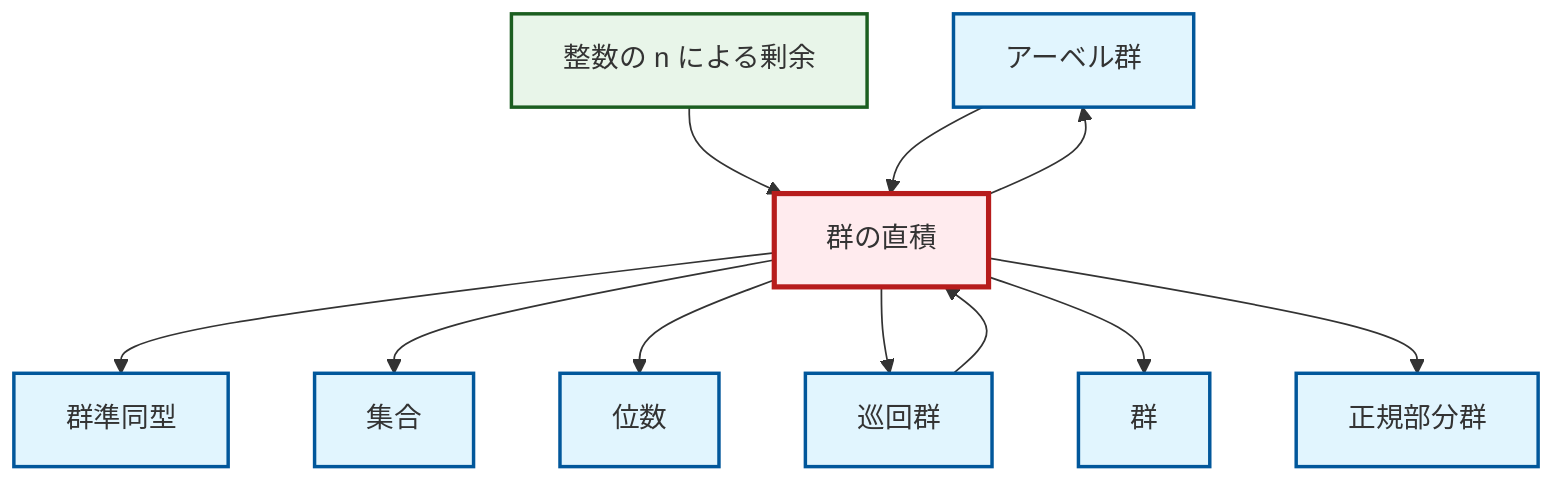 graph TD
    classDef definition fill:#e1f5fe,stroke:#01579b,stroke-width:2px
    classDef theorem fill:#f3e5f5,stroke:#4a148c,stroke-width:2px
    classDef axiom fill:#fff3e0,stroke:#e65100,stroke-width:2px
    classDef example fill:#e8f5e9,stroke:#1b5e20,stroke-width:2px
    classDef current fill:#ffebee,stroke:#b71c1c,stroke-width:3px
    def-abelian-group["アーベル群"]:::definition
    def-homomorphism["群準同型"]:::definition
    def-order["位数"]:::definition
    ex-quotient-integers-mod-n["整数の n による剰余"]:::example
    def-direct-product["群の直積"]:::definition
    def-normal-subgroup["正規部分群"]:::definition
    def-set["集合"]:::definition
    def-cyclic-group["巡回群"]:::definition
    def-group["群"]:::definition
    ex-quotient-integers-mod-n --> def-direct-product
    def-direct-product --> def-homomorphism
    def-direct-product --> def-abelian-group
    def-direct-product --> def-set
    def-direct-product --> def-order
    def-direct-product --> def-cyclic-group
    def-direct-product --> def-group
    def-cyclic-group --> def-direct-product
    def-abelian-group --> def-direct-product
    def-direct-product --> def-normal-subgroup
    class def-direct-product current